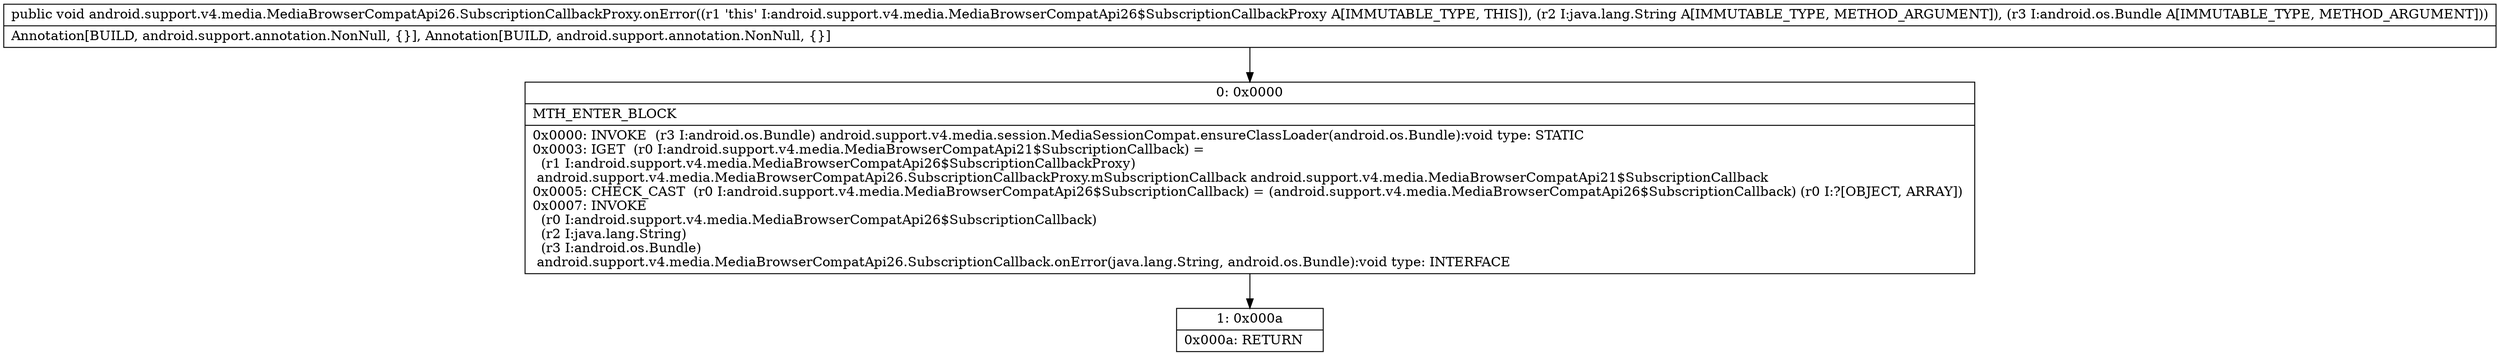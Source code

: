digraph "CFG forandroid.support.v4.media.MediaBrowserCompatApi26.SubscriptionCallbackProxy.onError(Ljava\/lang\/String;Landroid\/os\/Bundle;)V" {
Node_0 [shape=record,label="{0\:\ 0x0000|MTH_ENTER_BLOCK\l|0x0000: INVOKE  (r3 I:android.os.Bundle) android.support.v4.media.session.MediaSessionCompat.ensureClassLoader(android.os.Bundle):void type: STATIC \l0x0003: IGET  (r0 I:android.support.v4.media.MediaBrowserCompatApi21$SubscriptionCallback) = \l  (r1 I:android.support.v4.media.MediaBrowserCompatApi26$SubscriptionCallbackProxy)\l android.support.v4.media.MediaBrowserCompatApi26.SubscriptionCallbackProxy.mSubscriptionCallback android.support.v4.media.MediaBrowserCompatApi21$SubscriptionCallback \l0x0005: CHECK_CAST  (r0 I:android.support.v4.media.MediaBrowserCompatApi26$SubscriptionCallback) = (android.support.v4.media.MediaBrowserCompatApi26$SubscriptionCallback) (r0 I:?[OBJECT, ARRAY]) \l0x0007: INVOKE  \l  (r0 I:android.support.v4.media.MediaBrowserCompatApi26$SubscriptionCallback)\l  (r2 I:java.lang.String)\l  (r3 I:android.os.Bundle)\l android.support.v4.media.MediaBrowserCompatApi26.SubscriptionCallback.onError(java.lang.String, android.os.Bundle):void type: INTERFACE \l}"];
Node_1 [shape=record,label="{1\:\ 0x000a|0x000a: RETURN   \l}"];
MethodNode[shape=record,label="{public void android.support.v4.media.MediaBrowserCompatApi26.SubscriptionCallbackProxy.onError((r1 'this' I:android.support.v4.media.MediaBrowserCompatApi26$SubscriptionCallbackProxy A[IMMUTABLE_TYPE, THIS]), (r2 I:java.lang.String A[IMMUTABLE_TYPE, METHOD_ARGUMENT]), (r3 I:android.os.Bundle A[IMMUTABLE_TYPE, METHOD_ARGUMENT]))  | Annotation[BUILD, android.support.annotation.NonNull, \{\}], Annotation[BUILD, android.support.annotation.NonNull, \{\}]\l}"];
MethodNode -> Node_0;
Node_0 -> Node_1;
}

